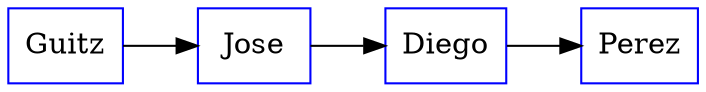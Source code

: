 digraph G {
rankdir=LR
	node [color=blue shape=box]
		Guitz -> Jose
		Jose -> Diego
		Diego -> Perez
}